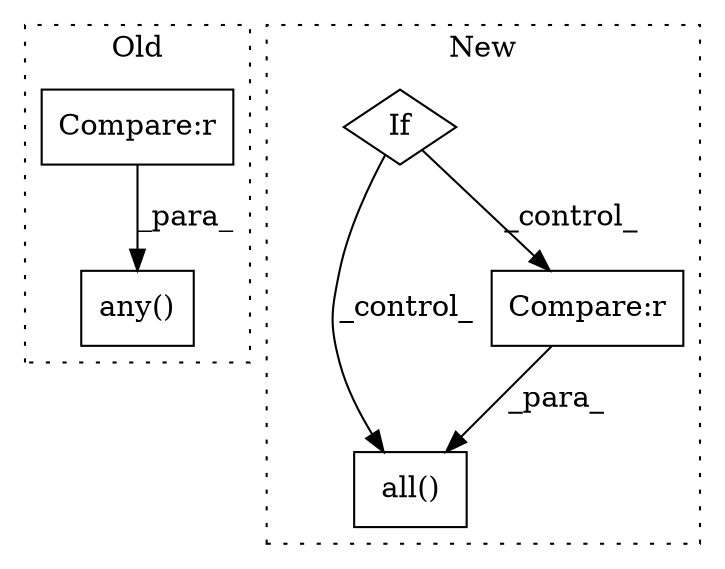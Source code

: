 digraph G {
subgraph cluster0 {
1 [label="any()" a="75" s="20759,20773" l="7,1" shape="box"];
4 [label="Compare:r" a="40" s="20766" l="7" shape="box"];
label = "Old";
style="dotted";
}
subgraph cluster1 {
2 [label="all()" a="75" s="21264,21284" l="7,1" shape="box"];
3 [label="Compare:r" a="40" s="21271" l="13" shape="box"];
5 [label="If" a="96" s="21060" l="3" shape="diamond"];
label = "New";
style="dotted";
}
3 -> 2 [label="_para_"];
4 -> 1 [label="_para_"];
5 -> 2 [label="_control_"];
5 -> 3 [label="_control_"];
}